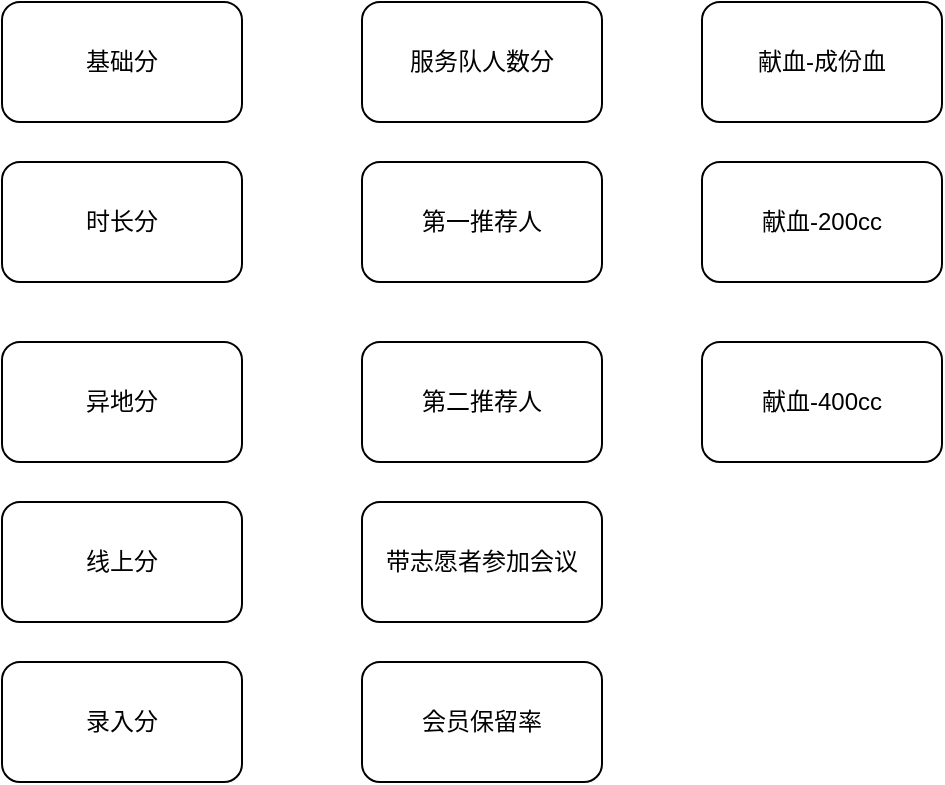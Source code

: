 <mxfile version="21.0.6" type="github">
  <diagram id="C5RBs43oDa-KdzZeNtuy" name="Page-1">
    <mxGraphModel dx="1050" dy="549" grid="1" gridSize="10" guides="1" tooltips="1" connect="1" arrows="1" fold="1" page="1" pageScale="1" pageWidth="827" pageHeight="1169" math="0" shadow="0">
      <root>
        <mxCell id="WIyWlLk6GJQsqaUBKTNV-0" />
        <mxCell id="WIyWlLk6GJQsqaUBKTNV-1" parent="WIyWlLk6GJQsqaUBKTNV-0" />
        <mxCell id="MNiVgo6MFm9Lv64sdA2s-0" value="基础分" style="rounded=1;whiteSpace=wrap;html=1;" parent="WIyWlLk6GJQsqaUBKTNV-1" vertex="1">
          <mxGeometry x="40" y="20" width="120" height="60" as="geometry" />
        </mxCell>
        <mxCell id="MNiVgo6MFm9Lv64sdA2s-1" value="线上分" style="rounded=1;whiteSpace=wrap;html=1;" parent="WIyWlLk6GJQsqaUBKTNV-1" vertex="1">
          <mxGeometry x="40" y="270" width="120" height="60" as="geometry" />
        </mxCell>
        <mxCell id="MNiVgo6MFm9Lv64sdA2s-2" value="时长分" style="rounded=1;whiteSpace=wrap;html=1;" parent="WIyWlLk6GJQsqaUBKTNV-1" vertex="1">
          <mxGeometry x="40" y="100" width="120" height="60" as="geometry" />
        </mxCell>
        <mxCell id="MNiVgo6MFm9Lv64sdA2s-5" value="异地分" style="rounded=1;whiteSpace=wrap;html=1;" parent="WIyWlLk6GJQsqaUBKTNV-1" vertex="1">
          <mxGeometry x="40" y="190" width="120" height="60" as="geometry" />
        </mxCell>
        <mxCell id="MNiVgo6MFm9Lv64sdA2s-13" value="录入分" style="rounded=1;whiteSpace=wrap;html=1;" parent="WIyWlLk6GJQsqaUBKTNV-1" vertex="1">
          <mxGeometry x="40" y="350" width="120" height="60" as="geometry" />
        </mxCell>
        <mxCell id="MNiVgo6MFm9Lv64sdA2s-20" value="服务队人数分" style="rounded=1;whiteSpace=wrap;html=1;" parent="WIyWlLk6GJQsqaUBKTNV-1" vertex="1">
          <mxGeometry x="220" y="20" width="120" height="60" as="geometry" />
        </mxCell>
        <mxCell id="MNiVgo6MFm9Lv64sdA2s-22" value="第一推荐人" style="rounded=1;whiteSpace=wrap;html=1;" parent="WIyWlLk6GJQsqaUBKTNV-1" vertex="1">
          <mxGeometry x="220" y="100" width="120" height="60" as="geometry" />
        </mxCell>
        <mxCell id="MNiVgo6MFm9Lv64sdA2s-23" value="第二推荐人" style="rounded=1;whiteSpace=wrap;html=1;" parent="WIyWlLk6GJQsqaUBKTNV-1" vertex="1">
          <mxGeometry x="220" y="190" width="120" height="60" as="geometry" />
        </mxCell>
        <mxCell id="MNiVgo6MFm9Lv64sdA2s-24" value="带志愿者参加会议" style="rounded=1;whiteSpace=wrap;html=1;" parent="WIyWlLk6GJQsqaUBKTNV-1" vertex="1">
          <mxGeometry x="220" y="270" width="120" height="60" as="geometry" />
        </mxCell>
        <mxCell id="MNiVgo6MFm9Lv64sdA2s-25" value="会员保留率" style="rounded=1;whiteSpace=wrap;html=1;" parent="WIyWlLk6GJQsqaUBKTNV-1" vertex="1">
          <mxGeometry x="220" y="350" width="120" height="60" as="geometry" />
        </mxCell>
        <mxCell id="MNiVgo6MFm9Lv64sdA2s-26" value="献血-成份血" style="rounded=1;whiteSpace=wrap;html=1;" parent="WIyWlLk6GJQsqaUBKTNV-1" vertex="1">
          <mxGeometry x="390" y="20" width="120" height="60" as="geometry" />
        </mxCell>
        <mxCell id="MNiVgo6MFm9Lv64sdA2s-27" value="&lt;span style=&quot;font-weight: 400;&quot;&gt;献血-200cc&lt;/span&gt;" style="rounded=1;whiteSpace=wrap;html=1;fontStyle=1" parent="WIyWlLk6GJQsqaUBKTNV-1" vertex="1">
          <mxGeometry x="390" y="100" width="120" height="60" as="geometry" />
        </mxCell>
        <mxCell id="MNiVgo6MFm9Lv64sdA2s-28" value="献血-400cc" style="rounded=1;whiteSpace=wrap;html=1;" parent="WIyWlLk6GJQsqaUBKTNV-1" vertex="1">
          <mxGeometry x="390" y="190" width="120" height="60" as="geometry" />
        </mxCell>
      </root>
    </mxGraphModel>
  </diagram>
</mxfile>
